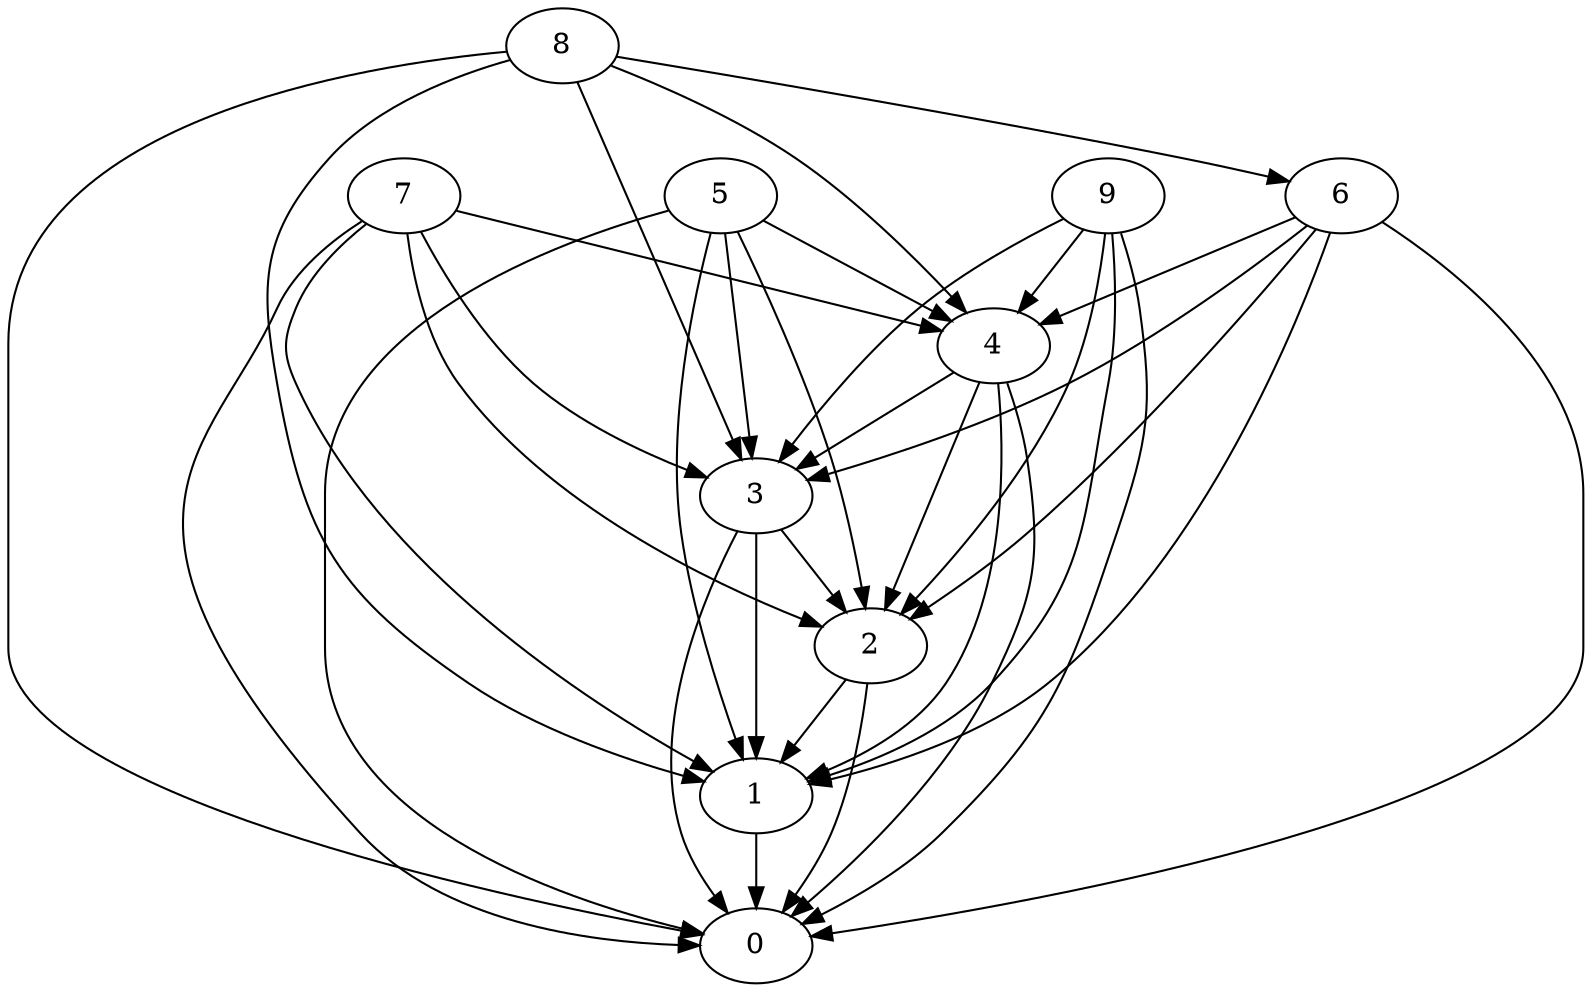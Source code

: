 /* Created by igraph 0.6.5 */
digraph {
  0;
  1;
  2;
  3;
  4;
  5;
  6;
  7;
  8;
  9;

  1 -> 0;
  2 -> 0;
  2 -> 1;
  3 -> 0;
  3 -> 1;
  3 -> 2;
  4 -> 0;
  4 -> 1;
  4 -> 2;
  4 -> 3;
  5 -> 0;
  5 -> 1;
  5 -> 2;
  5 -> 3;
  5 -> 4;
  6 -> 0;
  6 -> 3;
  6 -> 1;
  6 -> 2;
  6 -> 4;
  7 -> 1;
  7 -> 0;
  7 -> 2;
  7 -> 3;
  7 -> 4;
  8 -> 1;
  8 -> 6;
  8 -> 4;
  8 -> 3;
  8 -> 0;
  9 -> 4;
  9 -> 1;
  9 -> 2;
  9 -> 0;
  9 -> 3;
}
